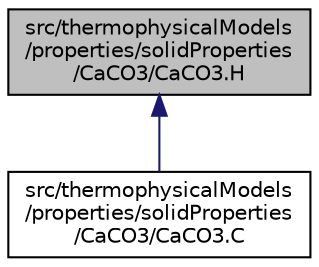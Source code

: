 digraph "src/thermophysicalModels/properties/solidProperties/CaCO3/CaCO3.H"
{
  bgcolor="transparent";
  edge [fontname="Helvetica",fontsize="10",labelfontname="Helvetica",labelfontsize="10"];
  node [fontname="Helvetica",fontsize="10",shape=record];
  Node1 [label="src/thermophysicalModels\l/properties/solidProperties\l/CaCO3/CaCO3.H",height=0.2,width=0.4,color="black", fillcolor="grey75", style="filled", fontcolor="black"];
  Node1 -> Node2 [dir="back",color="midnightblue",fontsize="10",style="solid",fontname="Helvetica"];
  Node2 [label="src/thermophysicalModels\l/properties/solidProperties\l/CaCO3/CaCO3.C",height=0.2,width=0.4,color="black",URL="$a10266.html"];
}
